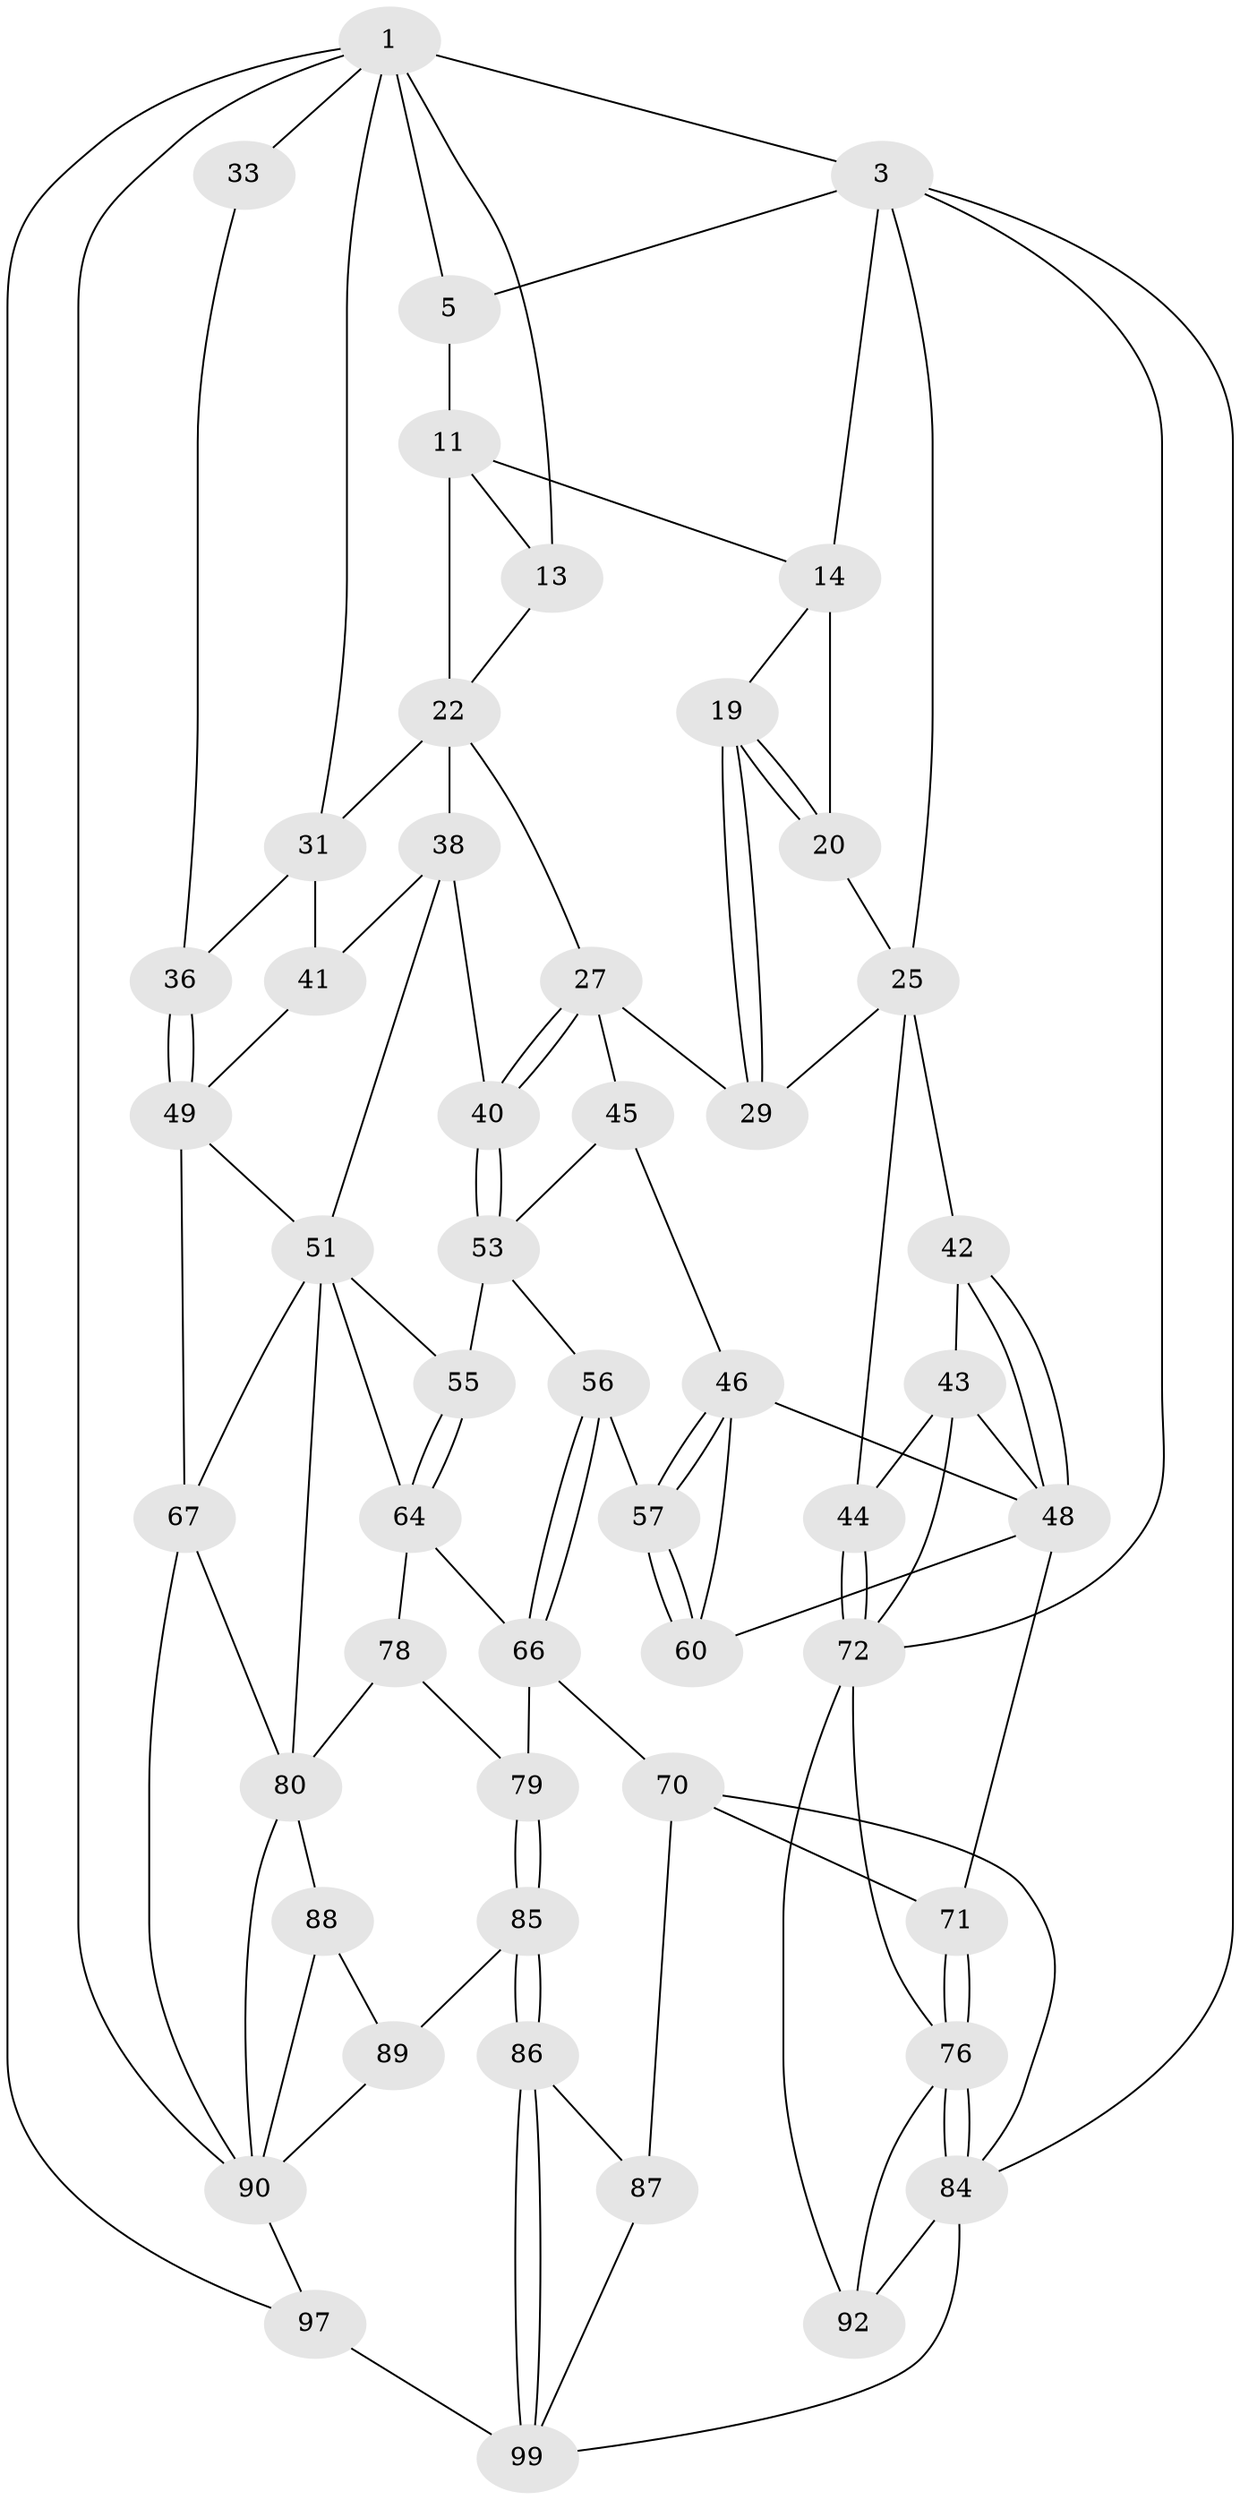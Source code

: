 // original degree distribution, {3: 0.029411764705882353, 6: 0.20588235294117646, 5: 0.5588235294117647, 4: 0.20588235294117646}
// Generated by graph-tools (version 1.1) at 2025/16/03/09/25 04:16:55]
// undirected, 51 vertices, 112 edges
graph export_dot {
graph [start="1"]
  node [color=gray90,style=filled];
  1 [pos="+0.8995897729729875+0",super="+2+8"];
  3 [pos="+0+0",super="+4+74"];
  5 [pos="+0.2731031631760495+0",super="+6"];
  11 [pos="+0.5439483362175089+0.017074234839624235",super="+12"];
  13 [pos="+0.753640492525584+0.09448728254721833",super="+21"];
  14 [pos="+0.2810510039943071+0.03232870678520329",super="+16+15"];
  19 [pos="+0.4843587391791393+0.19821768730452363"];
  20 [pos="+0.40222613852322514+0.1679360555212348",super="+24"];
  22 [pos="+0.753397319922639+0.25682653718731063",super="+23+32"];
  25 [pos="+0.21857841691907579+0.2960616236210409",super="+35+26"];
  27 [pos="+0.6282094126753326+0.3077083032336862",super="+28"];
  29 [pos="+0.4848420617616966+0.20315590400812328"];
  31 [pos="+0.9270738199592787+0.26697803885108146",super="+37"];
  33 [pos="+1+0.14302358881181318"];
  36 [pos="+1+0.5913007316892337"];
  38 [pos="+0.855986816161757+0.3763586391076858",super="+39"];
  40 [pos="+0.650160813614631+0.36398786432073715"];
  41 [pos="+0.8777900598189335+0.38655147799497824"];
  42 [pos="+0.23386688350262752+0.37131284766709677"];
  43 [pos="+0.20545239081395208+0.3847730641174453",super="+59"];
  44 [pos="+0+0.4246618028173399"];
  45 [pos="+0.47097422856714943+0.3922720170926641"];
  46 [pos="+0.43472860129795954+0.42536061549226595",super="+47"];
  48 [pos="+0.2999832938315963+0.4576876468282686",super="+58"];
  49 [pos="+1+0.6036657510994519",super="+50"];
  51 [pos="+0.8378536442804753+0.5170484577993916",super="+52+62"];
  53 [pos="+0.6568733192641463+0.4492769470701925",super="+54"];
  55 [pos="+0.7557594711760163+0.5250934785984464"];
  56 [pos="+0.5497034054623672+0.58668984603355"];
  57 [pos="+0.4687737939616938+0.591776264694562"];
  60 [pos="+0.3904257518961875+0.6267308088232225"];
  64 [pos="+0.7531593408461411+0.5319723419734841",super="+65"];
  66 [pos="+0.5936246644288579+0.6381165884210726",super="+69"];
  67 [pos="+1+0.6950725375159856",super="+68"];
  70 [pos="+0.4349030755058002+0.7778226844549077",super="+83"];
  71 [pos="+0.36371206365852926+0.6927162891885026"];
  72 [pos="+0+0.6041698834932516",super="+73+75"];
  76 [pos="+0.20115165991772802+0.794219542884474",super="+77"];
  78 [pos="+0.6407376252731907+0.6975090447201484"];
  79 [pos="+0.4619405846394889+0.7908698111298803"];
  80 [pos="+0.7644944957346271+0.7458230161628204",super="+81+82"];
  84 [pos="+0.23573016278453127+0.9119901301307485",super="+96"];
  85 [pos="+0.5437013443681048+0.8646258539969419"];
  86 [pos="+0.5352287459002731+0.9088589037942162"];
  87 [pos="+0.3646845295619582+0.9139704477695694"];
  88 [pos="+0.6881781017623244+0.7545740967136583"];
  89 [pos="+0.6405141320625839+0.8172670156252148"];
  90 [pos="+0.8678787627617387+0.8739794167810377",super="+95+91"];
  92 [pos="+0.04217450969315651+0.9131145783206378"];
  97 [pos="+0.702151632831703+1",super="+98"];
  99 [pos="+0.5353609666645816+0.9100841853006899",super="+100"];
  1 -- 33 [weight=2];
  1 -- 97;
  1 -- 3 [weight=2];
  1 -- 90;
  1 -- 5;
  1 -- 13 [weight=2];
  1 -- 31;
  3 -- 5;
  3 -- 14;
  3 -- 25 [weight=2];
  3 -- 72;
  3 -- 84;
  5 -- 11;
  11 -- 13;
  11 -- 22;
  11 -- 14;
  13 -- 22;
  14 -- 20 [weight=2];
  14 -- 19;
  19 -- 20;
  19 -- 20;
  19 -- 29;
  19 -- 29;
  20 -- 25;
  22 -- 27;
  22 -- 38;
  22 -- 31;
  25 -- 42;
  25 -- 29;
  25 -- 44;
  27 -- 40;
  27 -- 40;
  27 -- 29;
  27 -- 45;
  31 -- 41;
  31 -- 36;
  33 -- 36;
  36 -- 49;
  36 -- 49;
  38 -- 41;
  38 -- 40;
  38 -- 51;
  40 -- 53;
  40 -- 53;
  41 -- 49;
  42 -- 43;
  42 -- 48;
  42 -- 48;
  43 -- 44;
  43 -- 72;
  43 -- 48;
  44 -- 72;
  44 -- 72;
  45 -- 46;
  45 -- 53;
  46 -- 57;
  46 -- 57;
  46 -- 48;
  46 -- 60;
  48 -- 60;
  48 -- 71;
  49 -- 51;
  49 -- 67;
  51 -- 55;
  51 -- 64;
  51 -- 80;
  51 -- 67;
  53 -- 55;
  53 -- 56;
  55 -- 64;
  55 -- 64;
  56 -- 57;
  56 -- 66;
  56 -- 66;
  57 -- 60;
  57 -- 60;
  64 -- 66;
  64 -- 78;
  66 -- 70;
  66 -- 79;
  67 -- 80;
  67 -- 90;
  70 -- 71;
  70 -- 84;
  70 -- 87;
  71 -- 76;
  71 -- 76;
  72 -- 92;
  72 -- 76;
  76 -- 84;
  76 -- 84;
  76 -- 92;
  78 -- 79;
  78 -- 80;
  79 -- 85;
  79 -- 85;
  80 -- 88;
  80 -- 90;
  84 -- 92;
  84 -- 99;
  85 -- 86;
  85 -- 86;
  85 -- 89;
  86 -- 87;
  86 -- 99;
  86 -- 99;
  87 -- 99;
  88 -- 89;
  88 -- 90;
  89 -- 90;
  90 -- 97;
  97 -- 99 [weight=2];
}
